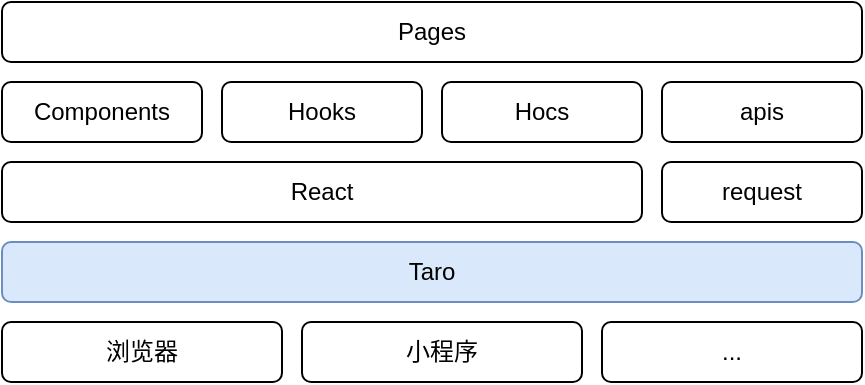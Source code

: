 <mxfile version="21.6.1" type="github">
  <diagram name="第 1 页" id="s-VTrJqC6KMaNH1DyOUS">
    <mxGraphModel dx="1306" dy="774" grid="0" gridSize="10" guides="1" tooltips="1" connect="1" arrows="1" fold="1" page="1" pageScale="1" pageWidth="827" pageHeight="1169" math="0" shadow="0">
      <root>
        <mxCell id="0" />
        <mxCell id="1" parent="0" />
        <mxCell id="vjEIK40cHNx4W7QQ8n8l-1" value="Taro" style="rounded=1;whiteSpace=wrap;html=1;fillColor=#dae8fc;strokeColor=#6c8ebf;" vertex="1" parent="1">
          <mxGeometry x="210" y="570" width="430" height="30" as="geometry" />
        </mxCell>
        <mxCell id="vjEIK40cHNx4W7QQ8n8l-2" value="React" style="rounded=1;whiteSpace=wrap;html=1;" vertex="1" parent="1">
          <mxGeometry x="210" y="530" width="320" height="30" as="geometry" />
        </mxCell>
        <mxCell id="vjEIK40cHNx4W7QQ8n8l-3" value="浏览器" style="rounded=1;whiteSpace=wrap;html=1;" vertex="1" parent="1">
          <mxGeometry x="210" y="610" width="140" height="30" as="geometry" />
        </mxCell>
        <mxCell id="vjEIK40cHNx4W7QQ8n8l-5" value="小程序" style="rounded=1;whiteSpace=wrap;html=1;" vertex="1" parent="1">
          <mxGeometry x="360" y="610" width="140" height="30" as="geometry" />
        </mxCell>
        <mxCell id="vjEIK40cHNx4W7QQ8n8l-6" value="Components" style="rounded=1;whiteSpace=wrap;html=1;" vertex="1" parent="1">
          <mxGeometry x="210" y="490" width="100" height="30" as="geometry" />
        </mxCell>
        <mxCell id="vjEIK40cHNx4W7QQ8n8l-8" value="Hooks" style="rounded=1;whiteSpace=wrap;html=1;" vertex="1" parent="1">
          <mxGeometry x="320" y="490" width="100" height="30" as="geometry" />
        </mxCell>
        <mxCell id="vjEIK40cHNx4W7QQ8n8l-9" value="Hocs" style="rounded=1;whiteSpace=wrap;html=1;" vertex="1" parent="1">
          <mxGeometry x="430" y="490" width="100" height="30" as="geometry" />
        </mxCell>
        <mxCell id="vjEIK40cHNx4W7QQ8n8l-11" value="request" style="rounded=1;whiteSpace=wrap;html=1;" vertex="1" parent="1">
          <mxGeometry x="540" y="530" width="100" height="30" as="geometry" />
        </mxCell>
        <mxCell id="vjEIK40cHNx4W7QQ8n8l-12" value="apis" style="rounded=1;whiteSpace=wrap;html=1;" vertex="1" parent="1">
          <mxGeometry x="540" y="490" width="100" height="30" as="geometry" />
        </mxCell>
        <mxCell id="vjEIK40cHNx4W7QQ8n8l-13" value="..." style="rounded=1;whiteSpace=wrap;html=1;" vertex="1" parent="1">
          <mxGeometry x="510" y="610" width="130" height="30" as="geometry" />
        </mxCell>
        <mxCell id="vjEIK40cHNx4W7QQ8n8l-14" value="Pages" style="rounded=1;whiteSpace=wrap;html=1;" vertex="1" parent="1">
          <mxGeometry x="210" y="450" width="430" height="30" as="geometry" />
        </mxCell>
      </root>
    </mxGraphModel>
  </diagram>
</mxfile>
